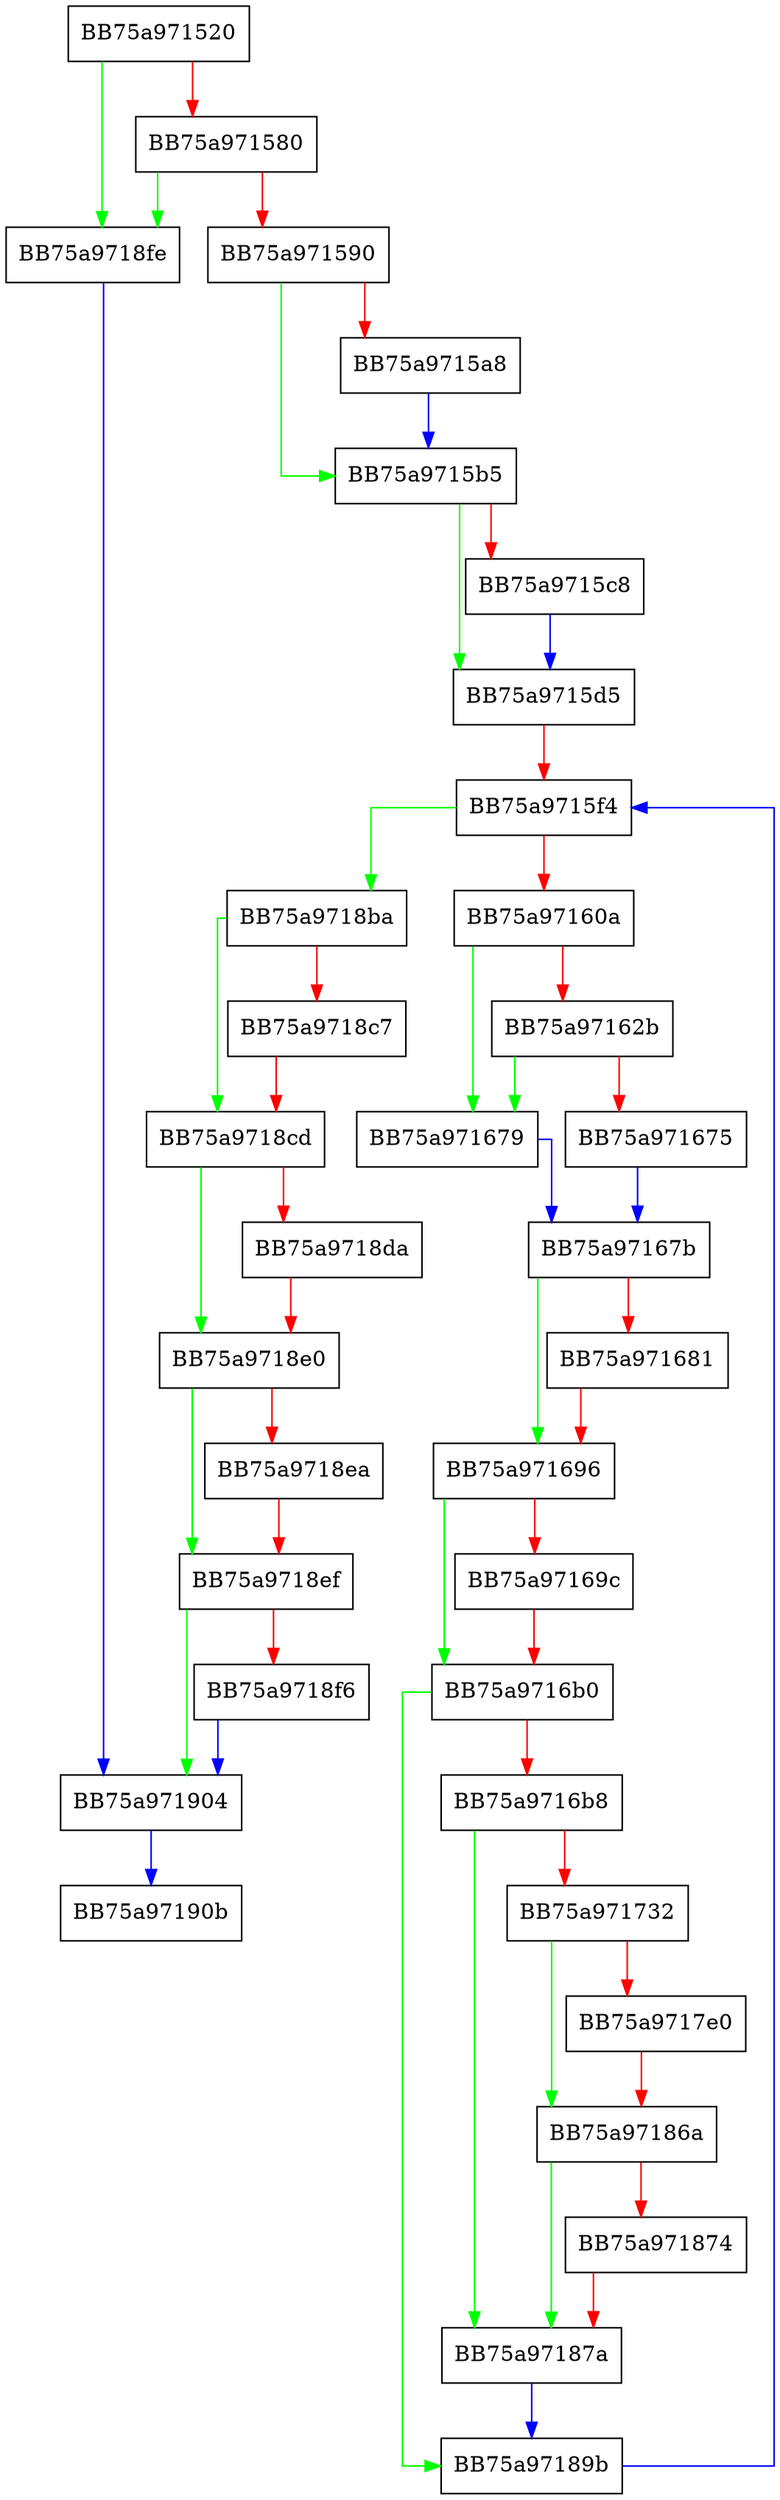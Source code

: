 digraph load_config {
  node [shape="box"];
  graph [splines=ortho];
  BB75a971520 -> BB75a9718fe [color="green"];
  BB75a971520 -> BB75a971580 [color="red"];
  BB75a971580 -> BB75a9718fe [color="green"];
  BB75a971580 -> BB75a971590 [color="red"];
  BB75a971590 -> BB75a9715b5 [color="green"];
  BB75a971590 -> BB75a9715a8 [color="red"];
  BB75a9715a8 -> BB75a9715b5 [color="blue"];
  BB75a9715b5 -> BB75a9715d5 [color="green"];
  BB75a9715b5 -> BB75a9715c8 [color="red"];
  BB75a9715c8 -> BB75a9715d5 [color="blue"];
  BB75a9715d5 -> BB75a9715f4 [color="red"];
  BB75a9715f4 -> BB75a9718ba [color="green"];
  BB75a9715f4 -> BB75a97160a [color="red"];
  BB75a97160a -> BB75a971679 [color="green"];
  BB75a97160a -> BB75a97162b [color="red"];
  BB75a97162b -> BB75a971679 [color="green"];
  BB75a97162b -> BB75a971675 [color="red"];
  BB75a971675 -> BB75a97167b [color="blue"];
  BB75a971679 -> BB75a97167b [color="blue"];
  BB75a97167b -> BB75a971696 [color="green"];
  BB75a97167b -> BB75a971681 [color="red"];
  BB75a971681 -> BB75a971696 [color="red"];
  BB75a971696 -> BB75a9716b0 [color="green"];
  BB75a971696 -> BB75a97169c [color="red"];
  BB75a97169c -> BB75a9716b0 [color="red"];
  BB75a9716b0 -> BB75a97189b [color="green"];
  BB75a9716b0 -> BB75a9716b8 [color="red"];
  BB75a9716b8 -> BB75a97187a [color="green"];
  BB75a9716b8 -> BB75a971732 [color="red"];
  BB75a971732 -> BB75a97186a [color="green"];
  BB75a971732 -> BB75a9717e0 [color="red"];
  BB75a9717e0 -> BB75a97186a [color="red"];
  BB75a97186a -> BB75a97187a [color="green"];
  BB75a97186a -> BB75a971874 [color="red"];
  BB75a971874 -> BB75a97187a [color="red"];
  BB75a97187a -> BB75a97189b [color="blue"];
  BB75a97189b -> BB75a9715f4 [color="blue"];
  BB75a9718ba -> BB75a9718cd [color="green"];
  BB75a9718ba -> BB75a9718c7 [color="red"];
  BB75a9718c7 -> BB75a9718cd [color="red"];
  BB75a9718cd -> BB75a9718e0 [color="green"];
  BB75a9718cd -> BB75a9718da [color="red"];
  BB75a9718da -> BB75a9718e0 [color="red"];
  BB75a9718e0 -> BB75a9718ef [color="green"];
  BB75a9718e0 -> BB75a9718ea [color="red"];
  BB75a9718ea -> BB75a9718ef [color="red"];
  BB75a9718ef -> BB75a971904 [color="green"];
  BB75a9718ef -> BB75a9718f6 [color="red"];
  BB75a9718f6 -> BB75a971904 [color="blue"];
  BB75a9718fe -> BB75a971904 [color="blue"];
  BB75a971904 -> BB75a97190b [color="blue"];
}